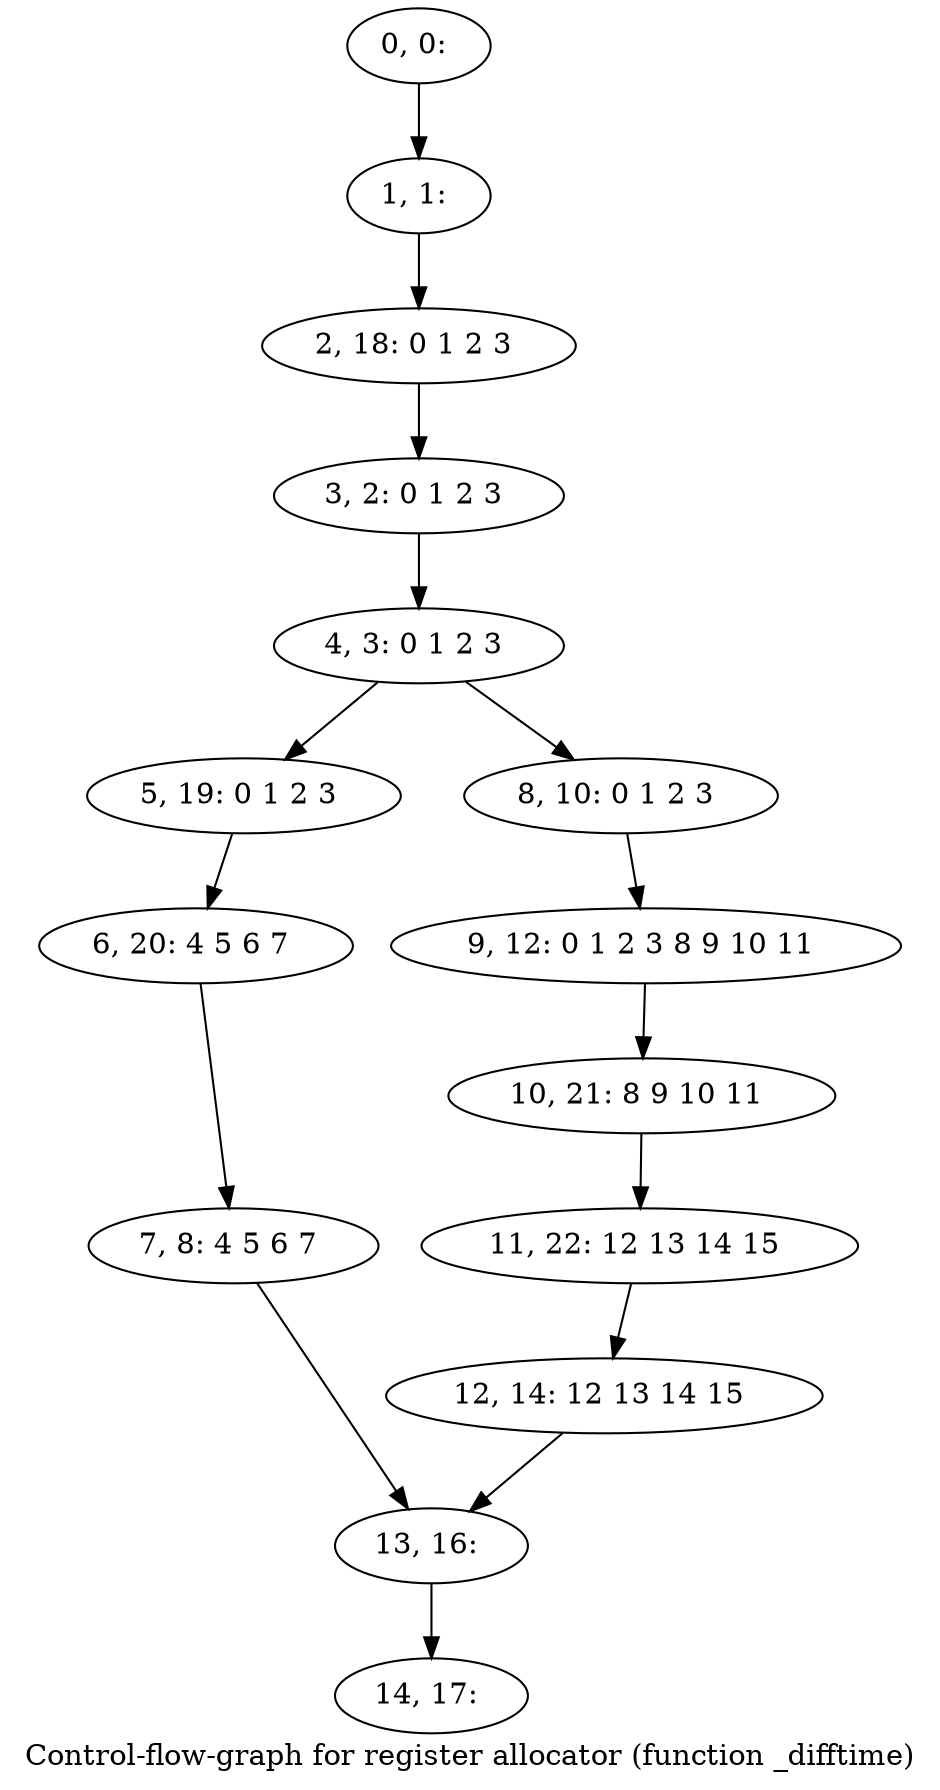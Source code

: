 digraph G {
graph [label="Control-flow-graph for register allocator (function _difftime)"]
0[label="0, 0: "];
1[label="1, 1: "];
2[label="2, 18: 0 1 2 3 "];
3[label="3, 2: 0 1 2 3 "];
4[label="4, 3: 0 1 2 3 "];
5[label="5, 19: 0 1 2 3 "];
6[label="6, 20: 4 5 6 7 "];
7[label="7, 8: 4 5 6 7 "];
8[label="8, 10: 0 1 2 3 "];
9[label="9, 12: 0 1 2 3 8 9 10 11 "];
10[label="10, 21: 8 9 10 11 "];
11[label="11, 22: 12 13 14 15 "];
12[label="12, 14: 12 13 14 15 "];
13[label="13, 16: "];
14[label="14, 17: "];
0->1 ;
1->2 ;
2->3 ;
3->4 ;
4->5 ;
4->8 ;
5->6 ;
6->7 ;
7->13 ;
8->9 ;
9->10 ;
10->11 ;
11->12 ;
12->13 ;
13->14 ;
}
